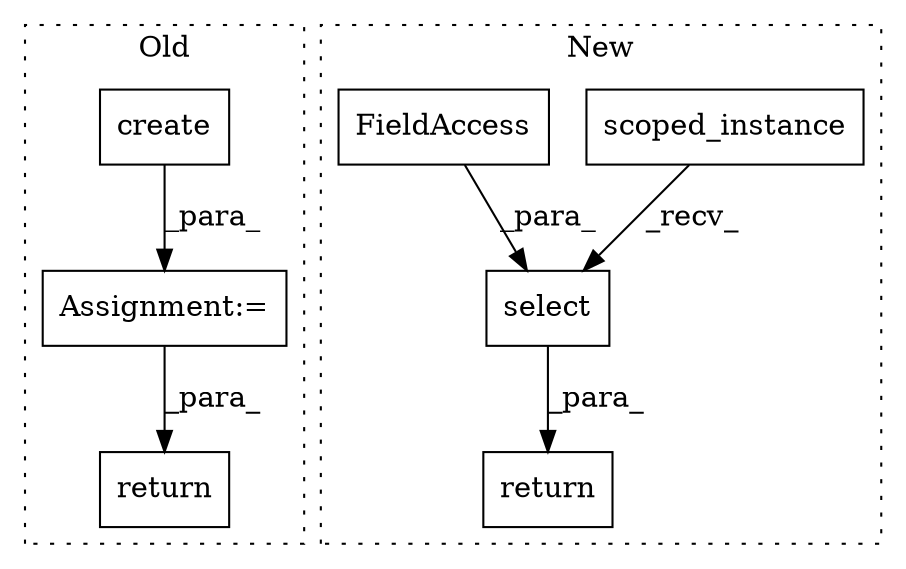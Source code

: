 digraph G {
subgraph cluster0 {
1 [label="create" a="32" s="3958" l="8" shape="box"];
3 [label="return" a="41" s="3972" l="7" shape="box"];
7 [label="Assignment:=" a="7" s="3914" l="1" shape="box"];
label = "Old";
style="dotted";
}
subgraph cluster1 {
2 [label="scoped_instance" a="32" s="3871,3891" l="16,1" shape="box"];
4 [label="return" a="41" s="3857" l="7" shape="box"];
5 [label="select" a="32" s="3893,3912" l="7,1" shape="box"];
6 [label="FieldAccess" a="22" s="3900" l="12" shape="box"];
label = "New";
style="dotted";
}
1 -> 7 [label="_para_"];
2 -> 5 [label="_recv_"];
5 -> 4 [label="_para_"];
6 -> 5 [label="_para_"];
7 -> 3 [label="_para_"];
}